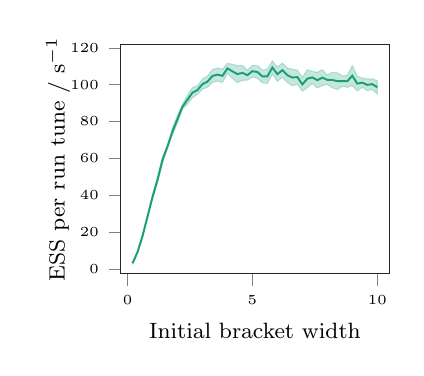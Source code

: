% This file was created by matplotlib2tikz v0.6.11.
\pgfplotsset{scaled y ticks=false}
\begin{tikzpicture}

\definecolor{color0}{rgb}{0.106,0.62,0.467}

\begin{axis}[
  xlabel={\footnotesize Initial bracket width},
  ylabel={\footnotesize ESS per run tune / $\textrm{s}^{-1}$},
  y label style={at={(axis description cs:-0.15,.5)},rotate=0,anchor=south},
  width=50mm,
  height=45mm,
  xmin=-0.29, xmax=10.49,
  ymin=-2.798, ymax=122, %ymax=118.414,
  ytick={-20,0,20,40,60,80,100,120},
  yticklabels={,0,20,40,60,80,100,120},
  tick align=outside,
  tick pos=left,
  x grid style={white!80.0!black},
  y grid style={white!80.0!black},
  axis line style={lightgray!20.0!black},
  every tick label/.append style={font=\tiny},
]
\path [draw=color0, fill=color0, opacity=0.25] (axis cs:0.2,2.711)
--(axis cs:0.2,3.209)
--(axis cs:0.4,9.466)
--(axis cs:0.6,18.562)
--(axis cs:0.8,28.977)
--(axis cs:1,40.16)
--(axis cs:1.2,50.017)
--(axis cs:1.4,60.816)
--(axis cs:1.6,67.309)
--(axis cs:1.8,76.642)
--(axis cs:2,83.427)
--(axis cs:2.2,89.301)
--(axis cs:2.4,94.272)
--(axis cs:2.6,98.343)
--(axis cs:2.8,99.428)
--(axis cs:3,103.043)
--(axis cs:3.2,104.736)
--(axis cs:3.4,108.254)
--(axis cs:3.6,109.007)
--(axis cs:3.8,108.374)
--(axis cs:4,111.57)
--(axis cs:4.2,111.051)
--(axis cs:4.4,110.369)
--(axis cs:4.6,110.466)
--(axis cs:4.8,107.871)
--(axis cs:5,110.495)
--(axis cs:5.2,110.314)
--(axis cs:5.4,107.946)
--(axis cs:5.6,108.421)
--(axis cs:5.8,112.904)
--(axis cs:6,109.533)
--(axis cs:6.2,111.683)
--(axis cs:6.4,109.009)
--(axis cs:6.6,108.37)
--(axis cs:6.8,107.943)
--(axis cs:7,103.828)
--(axis cs:7.2,108.083)
--(axis cs:7.4,107.178)
--(axis cs:7.6,106.637)
--(axis cs:7.8,108.119)
--(axis cs:8,105.177)
--(axis cs:8.2,106.742)
--(axis cs:8.4,106.426)
--(axis cs:8.6,104.723)
--(axis cs:8.8,105.117)
--(axis cs:9,110.327)
--(axis cs:9.2,104.533)
--(axis cs:9.4,103.589)
--(axis cs:9.6,103.063)
--(axis cs:9.8,103.185)
--(axis cs:10,102.165)
--(axis cs:10,94.984)
--(axis cs:10,94.984)
--(axis cs:9.8,97.369)
--(axis cs:9.6,96.703)
--(axis cs:9.4,98.619)
--(axis cs:9.2,96.555)
--(axis cs:9,99.414)
--(axis cs:8.8,98.545)
--(axis cs:8.6,99.178)
--(axis cs:8.4,97.373)
--(axis cs:8.2,98.344)
--(axis cs:8,100.053)
--(axis cs:7.8,99.534)
--(axis cs:7.6,98.185)
--(axis cs:7.4,100.687)
--(axis cs:7.2,98.365)
--(axis cs:7,96.494)
--(axis cs:6.8,100.297)
--(axis cs:6.6,99.34)
--(axis cs:6.4,101.211)
--(axis cs:6.2,103.98)
--(axis cs:6,101.813)
--(axis cs:5.8,105.723)
--(axis cs:5.6,100.642)
--(axis cs:5.4,101.013)
--(axis cs:5.2,103.376)
--(axis cs:5,104.175)
--(axis cs:4.8,102.444)
--(axis cs:4.6,102.34)
--(axis cs:4.4,101.107)
--(axis cs:4.2,103.404)
--(axis cs:4,106.117)
--(axis cs:3.8,101.204)
--(axis cs:3.6,101.882)
--(axis cs:3.4,101.223)
--(axis cs:3.2,98.55)
--(axis cs:3,97.496)
--(axis cs:2.8,94.731)
--(axis cs:2.6,92.911)
--(axis cs:2.4,89.436)
--(axis cs:2.2,86.717)
--(axis cs:2,79.19)
--(axis cs:1.8,72.614)
--(axis cs:1.6,65.62)
--(axis cs:1.4,57.47)
--(axis cs:1.2,46.714)
--(axis cs:1,37.87)
--(axis cs:0.8,27.793)
--(axis cs:0.6,17.108)
--(axis cs:0.4,8.734)
--(axis cs:0.2,2.711)
--cycle;

\addplot [line width=0.7pt, color0, forget plot]
table {%
0.2 2.96
0.4 9.1
0.6 17.835
0.8 28.385
1 39.015
1.2 48.366
1.4 59.143
1.6 66.464
1.8 74.628
2 81.309
2.2 88.009
2.4 91.854
2.6 95.627
2.8 97.08
3 100.269
3.2 101.643
3.4 104.738
3.6 105.445
3.8 104.789
4 108.843
4.2 107.227
4.4 105.738
4.6 106.403
4.8 105.158
5 107.335
5.2 106.845
5.4 104.48
5.6 104.531
5.8 109.313
6 105.673
6.2 107.832
6.4 105.11
6.6 103.855
6.8 104.12
7 100.161
7.2 103.224
7.4 103.932
7.6 102.411
7.8 103.826
8 102.615
8.2 102.543
8.4 101.899
8.6 101.95
8.8 101.831
9 104.87
9.2 100.544
9.4 101.104
9.6 99.883
9.8 100.277
10 98.575
};

\end{axis}

\end{tikzpicture}
